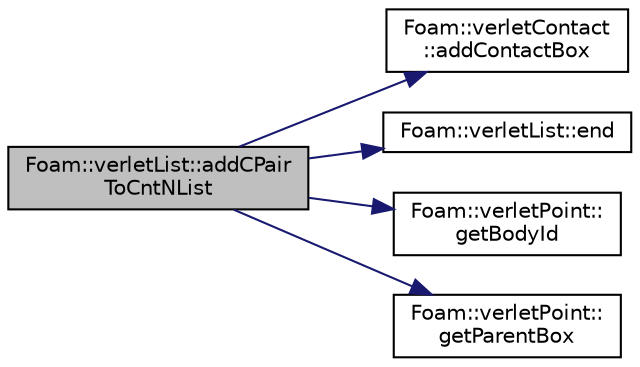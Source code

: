 digraph "Foam::verletList::addCPairToCntNList"
{
 // LATEX_PDF_SIZE
  edge [fontname="Helvetica",fontsize="10",labelfontname="Helvetica",labelfontsize="10"];
  node [fontname="Helvetica",fontsize="10",shape=record];
  rankdir="LR";
  Node1 [label="Foam::verletList::addCPair\lToCntNList",height=0.2,width=0.4,color="black", fillcolor="grey75", style="filled", fontcolor="black",tooltip=" "];
  Node1 -> Node2 [color="midnightblue",fontsize="10",style="solid",fontname="Helvetica"];
  Node2 [label="Foam::verletContact\l::addContactBox",height=0.2,width=0.4,color="black", fillcolor="white", style="filled",URL="$classFoam_1_1verletContact.html#aab3a0c69ee92712d6998544cbce8d36b",tooltip=" "];
  Node1 -> Node3 [color="midnightblue",fontsize="10",style="solid",fontname="Helvetica"];
  Node3 [label="Foam::verletList::end",height=0.2,width=0.4,color="black", fillcolor="white", style="filled",URL="$classFoam_1_1verletList.html#a231d5849845db41ff89b8eb6e5023916",tooltip=" "];
  Node1 -> Node4 [color="midnightblue",fontsize="10",style="solid",fontname="Helvetica"];
  Node4 [label="Foam::verletPoint::\lgetBodyId",height=0.2,width=0.4,color="black", fillcolor="white", style="filled",URL="$classFoam_1_1verletPoint.html#afbc3f6f3929b912c88acef479759b9ff",tooltip=" "];
  Node1 -> Node5 [color="midnightblue",fontsize="10",style="solid",fontname="Helvetica"];
  Node5 [label="Foam::verletPoint::\lgetParentBox",height=0.2,width=0.4,color="black", fillcolor="white", style="filled",URL="$classFoam_1_1verletPoint.html#a9da54b88dbb98d1e49f3f080c5cf1e5e",tooltip=" "];
}
